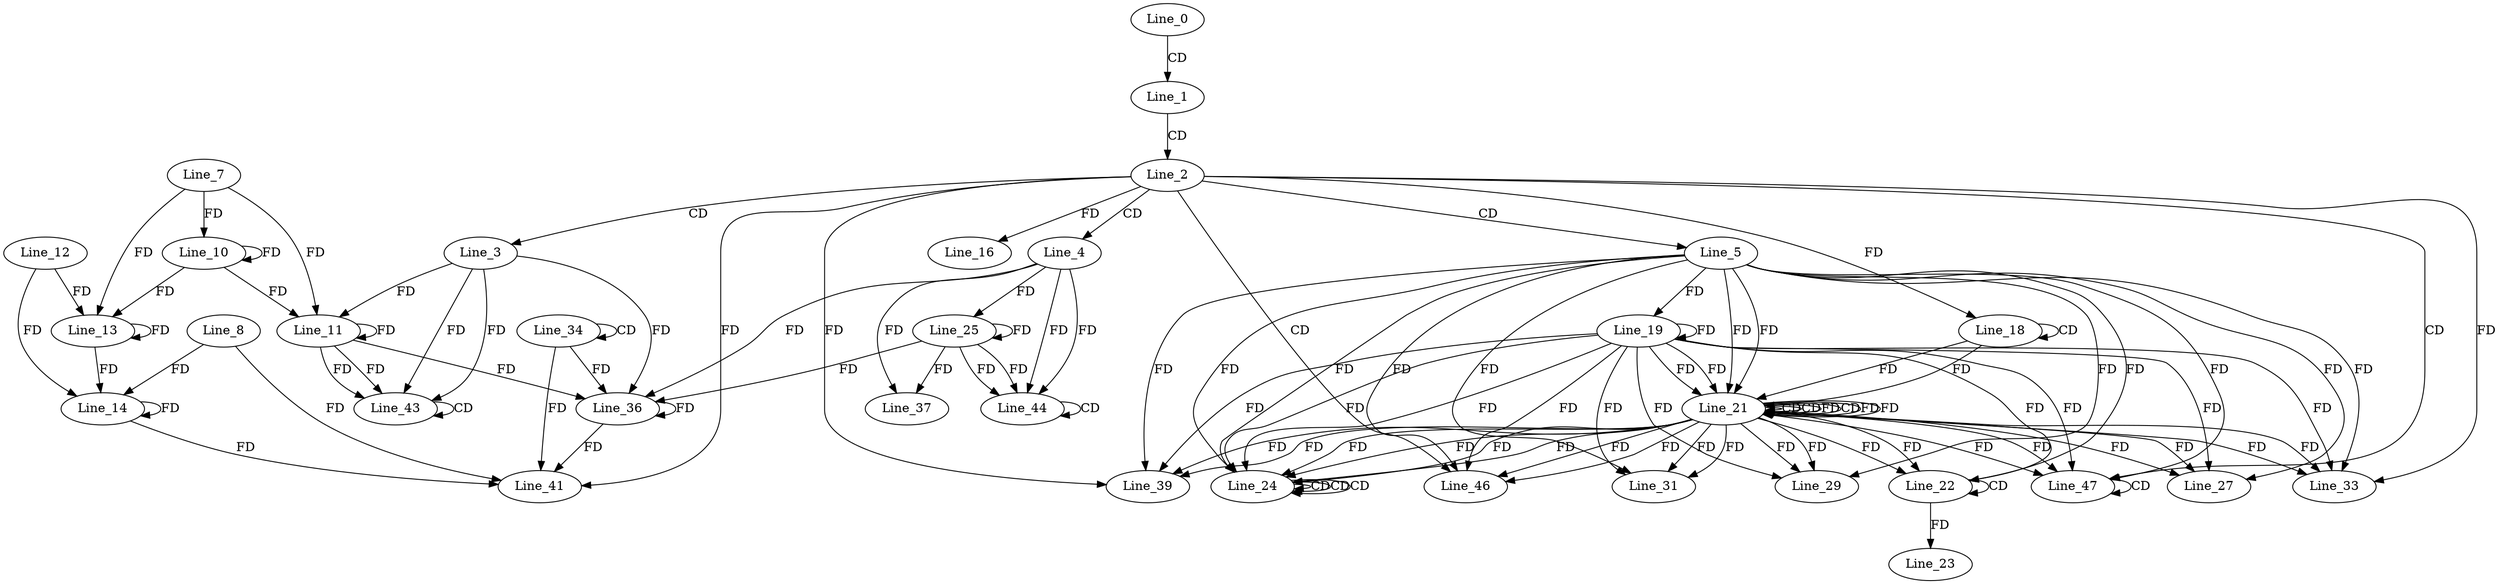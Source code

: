 digraph G {
  Line_0;
  Line_1;
  Line_2;
  Line_3;
  Line_4;
  Line_5;
  Line_7;
  Line_10;
  Line_11;
  Line_11;
  Line_12;
  Line_13;
  Line_13;
  Line_8;
  Line_14;
  Line_14;
  Line_16;
  Line_18;
  Line_18;
  Line_18;
  Line_19;
  Line_21;
  Line_21;
  Line_21;
  Line_21;
  Line_21;
  Line_22;
  Line_22;
  Line_23;
  Line_24;
  Line_24;
  Line_24;
  Line_24;
  Line_25;
  Line_27;
  Line_29;
  Line_31;
  Line_33;
  Line_33;
  Line_34;
  Line_34;
  Line_36;
  Line_36;
  Line_37;
  Line_39;
  Line_41;
  Line_41;
  Line_43;
  Line_43;
  Line_44;
  Line_44;
  Line_46;
  Line_46;
  Line_47;
  Line_47;
  Line_0 -> Line_1 [ label="CD" ];
  Line_1 -> Line_2 [ label="CD" ];
  Line_2 -> Line_3 [ label="CD" ];
  Line_2 -> Line_4 [ label="CD" ];
  Line_2 -> Line_5 [ label="CD" ];
  Line_7 -> Line_10 [ label="FD" ];
  Line_10 -> Line_10 [ label="FD" ];
  Line_3 -> Line_11 [ label="FD" ];
  Line_11 -> Line_11 [ label="FD" ];
  Line_7 -> Line_11 [ label="FD" ];
  Line_10 -> Line_11 [ label="FD" ];
  Line_12 -> Line_13 [ label="FD" ];
  Line_13 -> Line_13 [ label="FD" ];
  Line_7 -> Line_13 [ label="FD" ];
  Line_10 -> Line_13 [ label="FD" ];
  Line_8 -> Line_14 [ label="FD" ];
  Line_14 -> Line_14 [ label="FD" ];
  Line_12 -> Line_14 [ label="FD" ];
  Line_13 -> Line_14 [ label="FD" ];
  Line_2 -> Line_16 [ label="FD" ];
  Line_18 -> Line_18 [ label="CD" ];
  Line_2 -> Line_18 [ label="FD" ];
  Line_5 -> Line_19 [ label="FD" ];
  Line_19 -> Line_19 [ label="FD" ];
  Line_18 -> Line_21 [ label="FD" ];
  Line_21 -> Line_21 [ label="CD" ];
  Line_18 -> Line_21 [ label="FD" ];
  Line_21 -> Line_21 [ label="CD" ];
  Line_5 -> Line_21 [ label="FD" ];
  Line_19 -> Line_21 [ label="FD" ];
  Line_21 -> Line_21 [ label="FD" ];
  Line_21 -> Line_21 [ label="CD" ];
  Line_5 -> Line_21 [ label="FD" ];
  Line_19 -> Line_21 [ label="FD" ];
  Line_21 -> Line_21 [ label="FD" ];
  Line_21 -> Line_21 [ label="FD" ];
  Line_22 -> Line_22 [ label="CD" ];
  Line_5 -> Line_22 [ label="FD" ];
  Line_19 -> Line_22 [ label="FD" ];
  Line_21 -> Line_22 [ label="FD" ];
  Line_21 -> Line_22 [ label="FD" ];
  Line_22 -> Line_23 [ label="FD" ];
  Line_24 -> Line_24 [ label="CD" ];
  Line_24 -> Line_24 [ label="CD" ];
  Line_5 -> Line_24 [ label="FD" ];
  Line_19 -> Line_24 [ label="FD" ];
  Line_21 -> Line_24 [ label="FD" ];
  Line_21 -> Line_24 [ label="FD" ];
  Line_24 -> Line_24 [ label="CD" ];
  Line_5 -> Line_24 [ label="FD" ];
  Line_19 -> Line_24 [ label="FD" ];
  Line_21 -> Line_24 [ label="FD" ];
  Line_21 -> Line_24 [ label="FD" ];
  Line_4 -> Line_25 [ label="FD" ];
  Line_25 -> Line_25 [ label="FD" ];
  Line_5 -> Line_27 [ label="FD" ];
  Line_19 -> Line_27 [ label="FD" ];
  Line_21 -> Line_27 [ label="FD" ];
  Line_21 -> Line_27 [ label="FD" ];
  Line_5 -> Line_29 [ label="FD" ];
  Line_19 -> Line_29 [ label="FD" ];
  Line_21 -> Line_29 [ label="FD" ];
  Line_21 -> Line_29 [ label="FD" ];
  Line_5 -> Line_31 [ label="FD" ];
  Line_19 -> Line_31 [ label="FD" ];
  Line_21 -> Line_31 [ label="FD" ];
  Line_21 -> Line_31 [ label="FD" ];
  Line_2 -> Line_33 [ label="FD" ];
  Line_5 -> Line_33 [ label="FD" ];
  Line_19 -> Line_33 [ label="FD" ];
  Line_21 -> Line_33 [ label="FD" ];
  Line_21 -> Line_33 [ label="FD" ];
  Line_34 -> Line_34 [ label="CD" ];
  Line_34 -> Line_36 [ label="FD" ];
  Line_36 -> Line_36 [ label="FD" ];
  Line_3 -> Line_36 [ label="FD" ];
  Line_11 -> Line_36 [ label="FD" ];
  Line_4 -> Line_36 [ label="FD" ];
  Line_25 -> Line_36 [ label="FD" ];
  Line_4 -> Line_37 [ label="FD" ];
  Line_25 -> Line_37 [ label="FD" ];
  Line_2 -> Line_39 [ label="FD" ];
  Line_5 -> Line_39 [ label="FD" ];
  Line_19 -> Line_39 [ label="FD" ];
  Line_21 -> Line_39 [ label="FD" ];
  Line_21 -> Line_39 [ label="FD" ];
  Line_34 -> Line_41 [ label="FD" ];
  Line_36 -> Line_41 [ label="FD" ];
  Line_8 -> Line_41 [ label="FD" ];
  Line_14 -> Line_41 [ label="FD" ];
  Line_2 -> Line_41 [ label="FD" ];
  Line_3 -> Line_43 [ label="FD" ];
  Line_11 -> Line_43 [ label="FD" ];
  Line_43 -> Line_43 [ label="CD" ];
  Line_3 -> Line_43 [ label="FD" ];
  Line_11 -> Line_43 [ label="FD" ];
  Line_4 -> Line_44 [ label="FD" ];
  Line_25 -> Line_44 [ label="FD" ];
  Line_44 -> Line_44 [ label="CD" ];
  Line_4 -> Line_44 [ label="FD" ];
  Line_25 -> Line_44 [ label="FD" ];
  Line_2 -> Line_46 [ label="CD" ];
  Line_5 -> Line_46 [ label="FD" ];
  Line_19 -> Line_46 [ label="FD" ];
  Line_21 -> Line_46 [ label="FD" ];
  Line_21 -> Line_46 [ label="FD" ];
  Line_2 -> Line_47 [ label="CD" ];
  Line_47 -> Line_47 [ label="CD" ];
  Line_5 -> Line_47 [ label="FD" ];
  Line_19 -> Line_47 [ label="FD" ];
  Line_21 -> Line_47 [ label="FD" ];
  Line_21 -> Line_47 [ label="FD" ];
}
